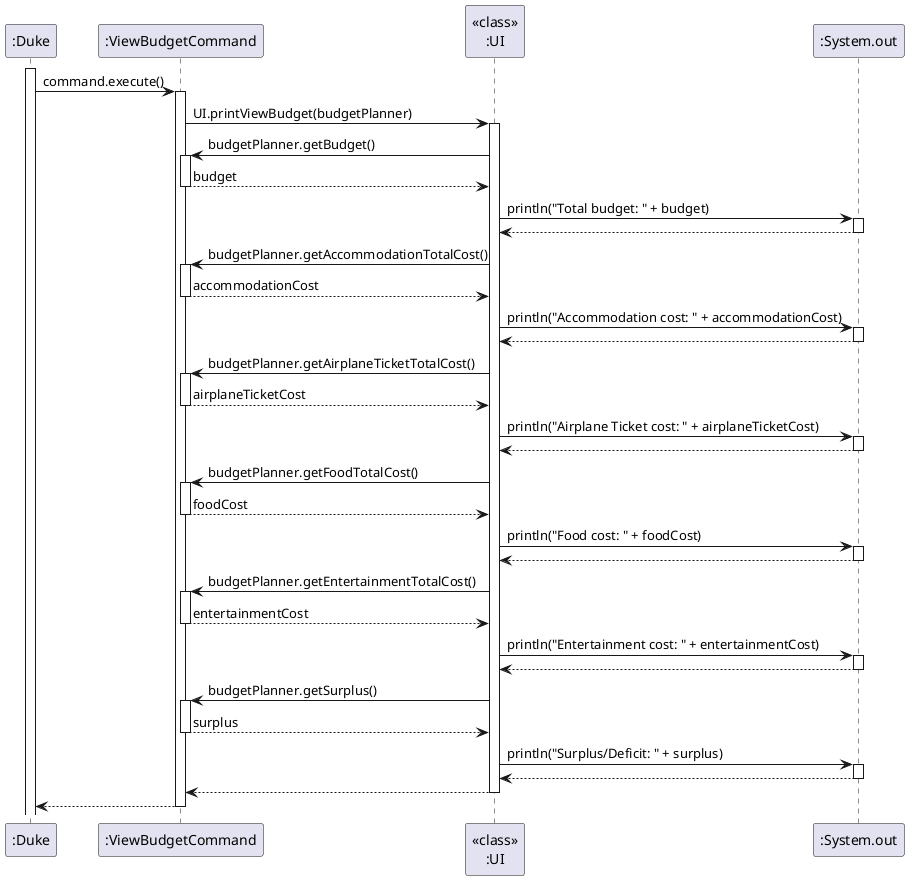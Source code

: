 @startuml
'https://plantuml.com/sequence-diagram
activate ":Duke"
":Duke" -> ":ViewBudgetCommand" : command.execute()
activate ":ViewBudgetCommand"
":ViewBudgetCommand" -> "<<class>>\n:UI" : UI.printViewBudget(budgetPlanner)
activate "<<class>>\n:UI"
":ViewBudgetCommand" <- "<<class>>\n:UI" : budgetPlanner.getBudget()
activate ":ViewBudgetCommand"
":ViewBudgetCommand" --> "<<class>>\n:UI" : budget
deactivate ":ViewBudgetCommand"
"<<class>>\n:UI" -> ":System.out" : println("Total budget: " + budget)
activate ":System.out"
"<<class>>\n:UI" <-- ":System.out"
deactivate ":System.out"
":ViewBudgetCommand" <- "<<class>>\n:UI" : budgetPlanner.getAccommodationTotalCost()
activate ":ViewBudgetCommand"
":ViewBudgetCommand" --> "<<class>>\n:UI" : accommodationCost
deactivate ":ViewBudgetCommand"
"<<class>>\n:UI" -> ":System.out" : println("Accommodation cost: " + accommodationCost)
activate ":System.out"
"<<class>>\n:UI" <-- ":System.out"
deactivate ":System.out"
":ViewBudgetCommand" <- "<<class>>\n:UI" : budgetPlanner.getAirplaneTicketTotalCost()
activate ":ViewBudgetCommand"
":ViewBudgetCommand" --> "<<class>>\n:UI" : airplaneTicketCost
deactivate ":ViewBudgetCommand"
"<<class>>\n:UI" -> ":System.out" : println("Airplane Ticket cost: " + airplaneTicketCost)
activate ":System.out"
"<<class>>\n:UI" <-- ":System.out"
deactivate ":System.out"

":ViewBudgetCommand" <- "<<class>>\n:UI" : budgetPlanner.getFoodTotalCost()
activate ":ViewBudgetCommand"
":ViewBudgetCommand" --> "<<class>>\n:UI" : foodCost
deactivate ":ViewBudgetCommand"
"<<class>>\n:UI" -> ":System.out" : println("Food cost: " + foodCost)
activate ":System.out"
"<<class>>\n:UI" <-- ":System.out"
deactivate ":System.out"

":ViewBudgetCommand" <- "<<class>>\n:UI" : budgetPlanner.getEntertainmentTotalCost()
activate ":ViewBudgetCommand"
":ViewBudgetCommand" --> "<<class>>\n:UI" : entertainmentCost
deactivate ":ViewBudgetCommand"
"<<class>>\n:UI" -> ":System.out" : println("Entertainment cost: " + entertainmentCost)
activate ":System.out"
"<<class>>\n:UI" <-- ":System.out"
deactivate ":System.out"

":ViewBudgetCommand" <- "<<class>>\n:UI" : budgetPlanner.getSurplus()
activate ":ViewBudgetCommand"
":ViewBudgetCommand" --> "<<class>>\n:UI" : surplus
deactivate ":ViewBudgetCommand"
"<<class>>\n:UI" -> ":System.out" : println("Surplus/Deficit: " + surplus)
activate ":System.out"
"<<class>>\n:UI" <-- ":System.out"
deactivate ":System.out"
"<<class>>\n:UI" --> ":ViewBudgetCommand"
deactivate "<<class>>\n:UI"
":ViewBudgetCommand" --> ":Duke"
deactivate ":ViewBudgetCommand"
@enduml